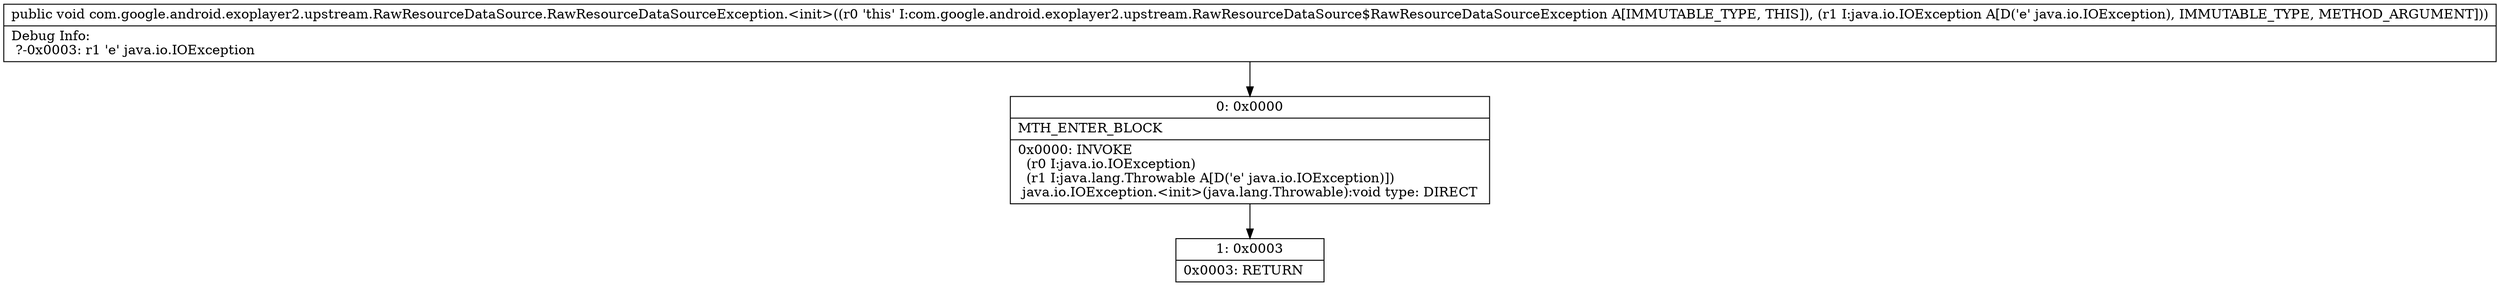 digraph "CFG forcom.google.android.exoplayer2.upstream.RawResourceDataSource.RawResourceDataSourceException.\<init\>(Ljava\/io\/IOException;)V" {
Node_0 [shape=record,label="{0\:\ 0x0000|MTH_ENTER_BLOCK\l|0x0000: INVOKE  \l  (r0 I:java.io.IOException)\l  (r1 I:java.lang.Throwable A[D('e' java.io.IOException)])\l java.io.IOException.\<init\>(java.lang.Throwable):void type: DIRECT \l}"];
Node_1 [shape=record,label="{1\:\ 0x0003|0x0003: RETURN   \l}"];
MethodNode[shape=record,label="{public void com.google.android.exoplayer2.upstream.RawResourceDataSource.RawResourceDataSourceException.\<init\>((r0 'this' I:com.google.android.exoplayer2.upstream.RawResourceDataSource$RawResourceDataSourceException A[IMMUTABLE_TYPE, THIS]), (r1 I:java.io.IOException A[D('e' java.io.IOException), IMMUTABLE_TYPE, METHOD_ARGUMENT]))  | Debug Info:\l  ?\-0x0003: r1 'e' java.io.IOException\l}"];
MethodNode -> Node_0;
Node_0 -> Node_1;
}

